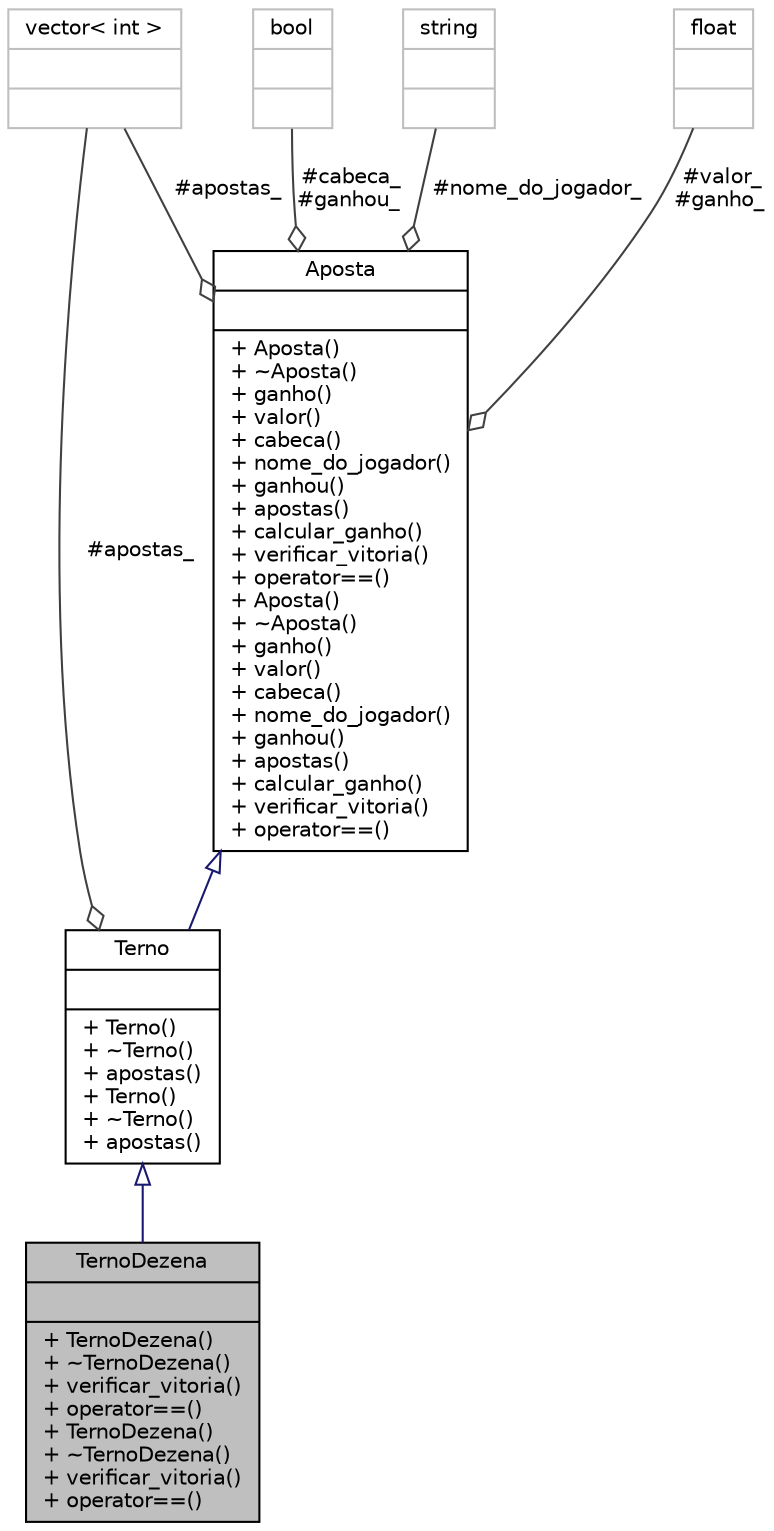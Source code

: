 digraph "TernoDezena"
{
 // LATEX_PDF_SIZE
  edge [fontname="Helvetica",fontsize="10",labelfontname="Helvetica",labelfontsize="10"];
  node [fontname="Helvetica",fontsize="10",shape=record];
  Node1 [label="{TernoDezena\n||+ TernoDezena()\l+ ~TernoDezena()\l+ verificar_vitoria()\l+ operator==()\l+ TernoDezena()\l+ ~TernoDezena()\l+ verificar_vitoria()\l+ operator==()\l}",height=0.2,width=0.4,color="black", fillcolor="grey75", style="filled", fontcolor="black",tooltip="Classe que representa uma aposta do tipo TernoDezena."];
  Node2 -> Node1 [dir="back",color="midnightblue",fontsize="10",style="solid",arrowtail="onormal",fontname="Helvetica"];
  Node2 [label="{Terno\n||+ Terno()\l+ ~Terno()\l+ apostas()\l+ Terno()\l+ ~Terno()\l+ apostas()\l}",height=0.2,width=0.4,color="black", fillcolor="white", style="filled",URL="$classTerno.html",tooltip="Classe que representa uma aposta do tipo Terno."];
  Node3 -> Node2 [dir="back",color="midnightblue",fontsize="10",style="solid",arrowtail="onormal",fontname="Helvetica"];
  Node3 [label="{Aposta\n||+ Aposta()\l+ ~Aposta()\l+ ganho()\l+ valor()\l+ cabeca()\l+ nome_do_jogador()\l+ ganhou()\l+ apostas()\l+ calcular_ganho()\l+ verificar_vitoria()\l+ operator==()\l+ Aposta()\l+ ~Aposta()\l+ ganho()\l+ valor()\l+ cabeca()\l+ nome_do_jogador()\l+ ganhou()\l+ apostas()\l+ calcular_ganho()\l+ verificar_vitoria()\l+ operator==()\l}",height=0.2,width=0.4,color="black", fillcolor="white", style="filled",URL="$classAposta.html",tooltip="Classe abstrata que representa uma aposta."];
  Node4 -> Node3 [color="grey25",fontsize="10",style="solid",label=" #valor_\n#ganho_" ,arrowhead="odiamond",fontname="Helvetica"];
  Node4 [label="{float\n||}",height=0.2,width=0.4,color="grey75", fillcolor="white", style="filled",tooltip=" "];
  Node5 -> Node3 [color="grey25",fontsize="10",style="solid",label=" #apostas_" ,arrowhead="odiamond",fontname="Helvetica"];
  Node5 [label="{vector\< int \>\n||}",height=0.2,width=0.4,color="grey75", fillcolor="white", style="filled",tooltip=" "];
  Node6 -> Node3 [color="grey25",fontsize="10",style="solid",label=" #cabeca_\n#ganhou_" ,arrowhead="odiamond",fontname="Helvetica"];
  Node6 [label="{bool\n||}",height=0.2,width=0.4,color="grey75", fillcolor="white", style="filled",tooltip=" "];
  Node7 -> Node3 [color="grey25",fontsize="10",style="solid",label=" #nome_do_jogador_" ,arrowhead="odiamond",fontname="Helvetica"];
  Node7 [label="{string\n||}",height=0.2,width=0.4,color="grey75", fillcolor="white", style="filled",tooltip=" "];
  Node5 -> Node2 [color="grey25",fontsize="10",style="solid",label=" #apostas_" ,arrowhead="odiamond",fontname="Helvetica"];
}
